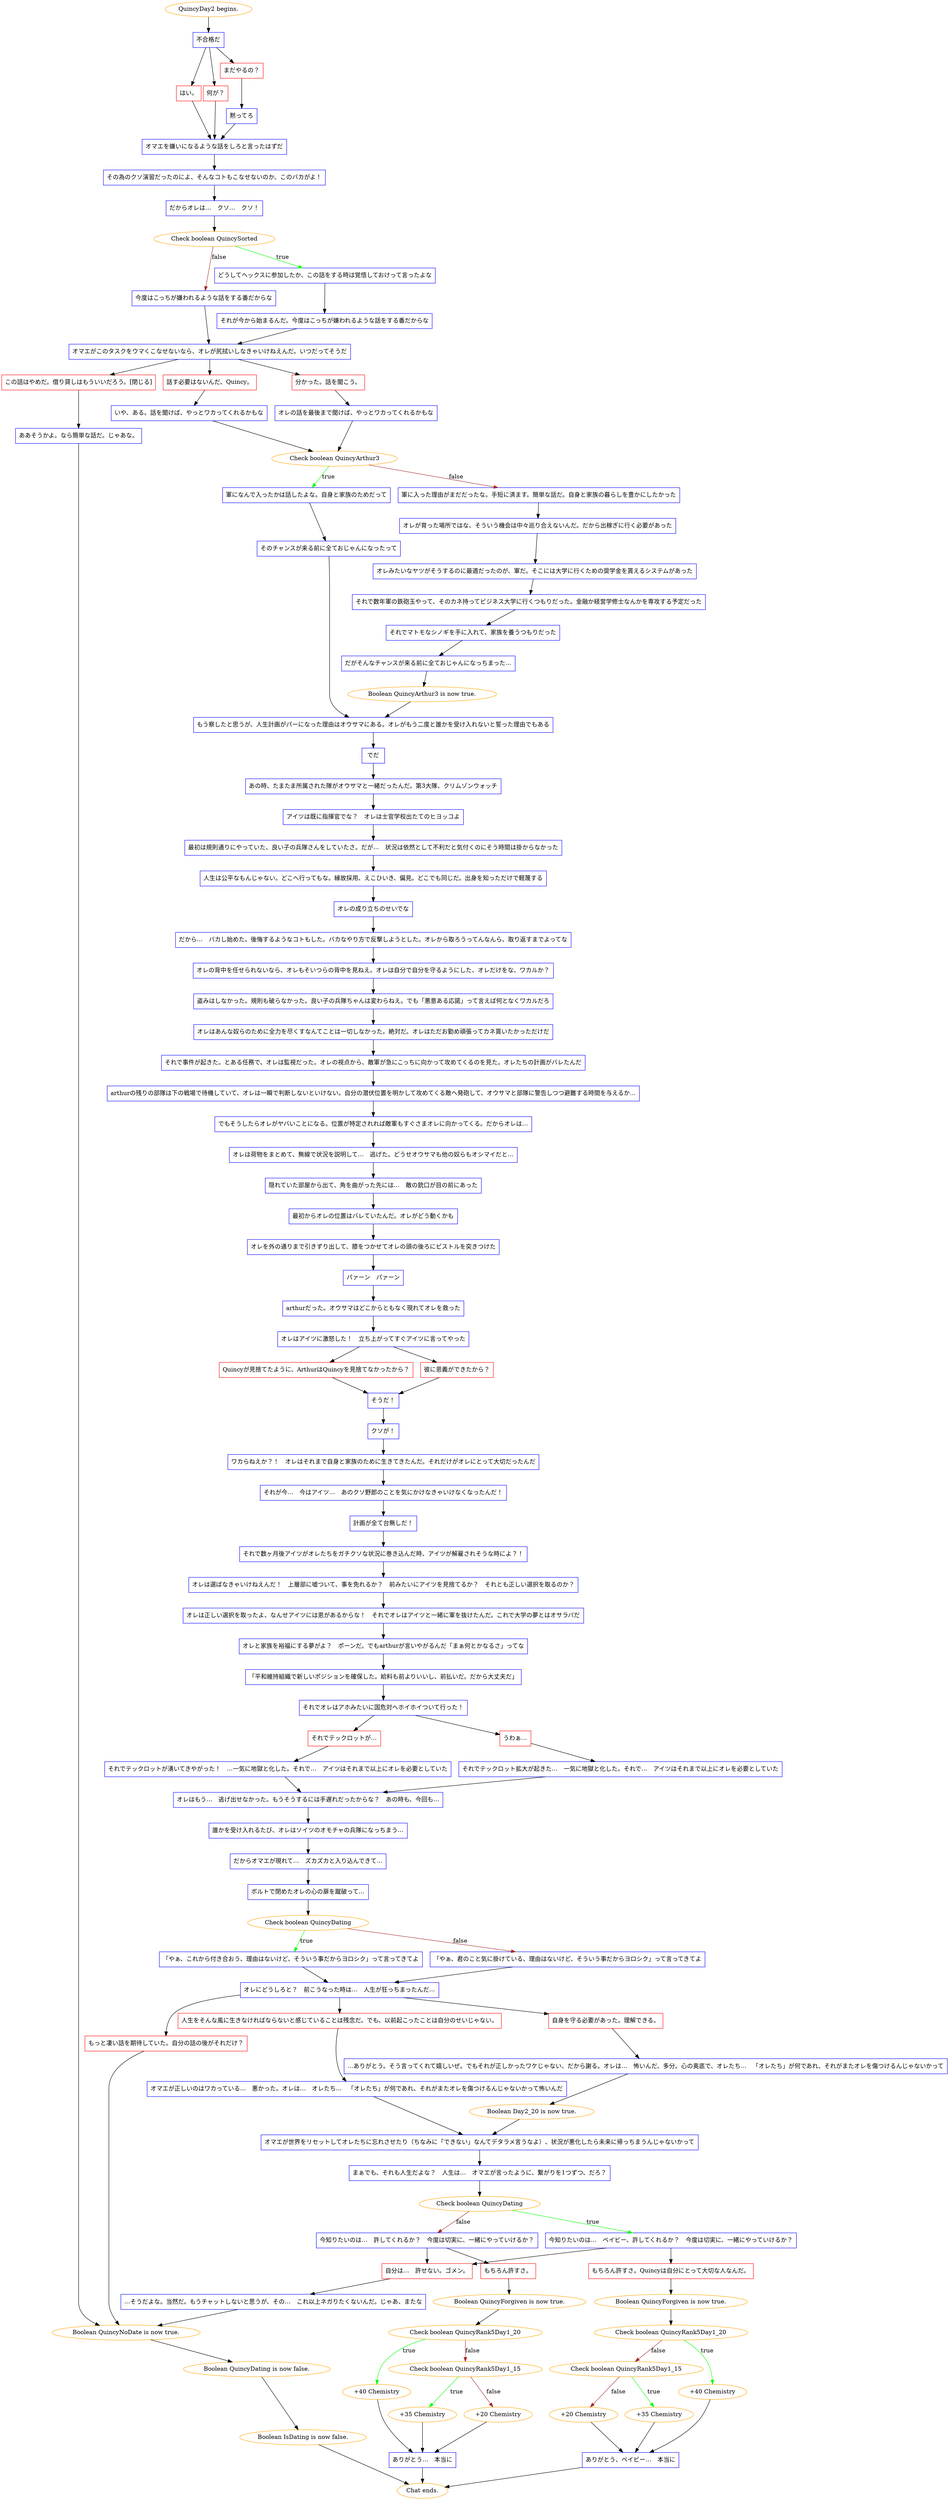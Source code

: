 digraph {
	"QuincyDay2 begins." [color=orange];
		"QuincyDay2 begins." -> j3006196889;
	j3006196889 [label="不合格だ",shape=box,color=blue];
		j3006196889 -> j3698782589;
		j3006196889 -> j2934367653;
		j3006196889 -> j4053106729;
	j3698782589 [label="はい。",shape=box,color=red];
		j3698782589 -> j2679097779;
	j2934367653 [label="何が？",shape=box,color=red];
		j2934367653 -> j2679097779;
	j4053106729 [label="まだやるの？",shape=box,color=red];
		j4053106729 -> j3953259748;
	j2679097779 [label="オマエを嫌いになるような話をしろと言ったはずだ",shape=box,color=blue];
		j2679097779 -> j2997045423;
	j3953259748 [label="黙ってろ",shape=box,color=blue];
		j3953259748 -> j2679097779;
	j2997045423 [label="その為のクソ演習だったのによ、そんなコトもこなせないのか、このバカがよ！",shape=box,color=blue];
		j2997045423 -> j849308697;
	j849308697 [label="だからオレは…　クソ…　クソ！",shape=box,color=blue];
		j849308697 -> j2193849171;
	j2193849171 [label="Check boolean QuincySorted",color=orange];
		j2193849171 -> j3628337234 [label=true,color=green];
		j2193849171 -> j2230284766 [label=false,color=brown];
	j3628337234 [label="どうしてヘックスに参加したか、この話をする時は覚悟しておけって言ったよな",shape=box,color=blue];
		j3628337234 -> j602510216;
	j2230284766 [label="今度はこっちが嫌われるような話をする番だからな",shape=box,color=blue];
		j2230284766 -> j1136133816;
	j602510216 [label="それが今から始まるんだ。今度はこっちが嫌われるような話をする番だからな",shape=box,color=blue];
		j602510216 -> j1136133816;
	j1136133816 [label="オマエがこのタスクをウマくこなせないなら、オレが尻拭いしなきゃいけねえんだ。いつだってそうだ",shape=box,color=blue];
		j1136133816 -> j1963875056;
		j1136133816 -> j3587460523;
		j1136133816 -> j3410478126;
	j1963875056 [label="分かった。話を聞こう。",shape=box,color=red];
		j1963875056 -> j3203029748;
	j3587460523 [label="話す必要はないんだ、Quincy。",shape=box,color=red];
		j3587460523 -> j1362245935;
	j3410478126 [label="この話はやめだ。借り貸しはもういいだろう。[閉じる]",shape=box,color=red];
		j3410478126 -> j41198269;
	j3203029748 [label="オレの話を最後まで聞けば、やっとワカってくれるかもな",shape=box,color=blue];
		j3203029748 -> j217359542;
	j1362245935 [label="いや、ある。話を聞けば、やっとワカってくれるかもな",shape=box,color=blue];
		j1362245935 -> j217359542;
	j41198269 [label="ああそうかよ。なら簡単な話だ。じゃあな。",shape=box,color=blue];
		j41198269 -> j3567260245;
	j217359542 [label="Check boolean QuincyArthur3",color=orange];
		j217359542 -> j2090718184 [label=true,color=green];
		j217359542 -> j1634996474 [label=false,color=brown];
	j3567260245 [label="Boolean QuincyNoDate is now true.",color=orange];
		j3567260245 -> j3990685114;
	j2090718184 [label="軍になんで入ったかは話したよな。自身と家族のためだって",shape=box,color=blue];
		j2090718184 -> j1294306544;
	j1634996474 [label="軍に入った理由がまだだったな。手短に済ます。簡単な話だ。自身と家族の暮らしを豊かにしたかった",shape=box,color=blue];
		j1634996474 -> j1658920034;
	j3990685114 [label="Boolean QuincyDating is now false.",color=orange];
		j3990685114 -> j178902881;
	j1294306544 [label="そのチャンスが来る前に全ておじゃんになったって",shape=box,color=blue];
		j1294306544 -> j3300762059;
	j1658920034 [label="オレが育った場所ではな、そういう機会は中々巡り合えないんだ。だから出稼ぎに行く必要があった",shape=box,color=blue];
		j1658920034 -> j3661157649;
	j178902881 [label="Boolean IsDating is now false.",color=orange];
		j178902881 -> "Chat ends.";
	j3300762059 [label="もう察したと思うが、人生計画がパーになった理由はオウサマにある。オレがもう二度と誰かを受け入れないと誓った理由でもある",shape=box,color=blue];
		j3300762059 -> j2404199510;
	j3661157649 [label="オレみたいなヤツがそうするのに最適だったのが、軍だ。そこには大学に行くための奨学金を貰えるシステムがあった",shape=box,color=blue];
		j3661157649 -> j1643974730;
	"Chat ends." [color=orange];
	j2404199510 [label="でだ",shape=box,color=blue];
		j2404199510 -> j4155969035;
	j1643974730 [label="それで数年軍の鉄砲玉やって、そのカネ持ってビジネス大学に行くつもりだった。金融か経営学修士なんかを専攻する予定だった",shape=box,color=blue];
		j1643974730 -> j728690734;
	j4155969035 [label="あの時、たまたま所属された隊がオウサマと一緒だったんだ。第3大隊、クリムゾンウォッチ",shape=box,color=blue];
		j4155969035 -> j988103158;
	j728690734 [label="それでマトモなシノギを手に入れて、家族を養うつもりだった",shape=box,color=blue];
		j728690734 -> j1014153274;
	j988103158 [label="アイツは既に指揮官でな？　オレは士官学校出たてのヒヨッコよ",shape=box,color=blue];
		j988103158 -> j4217944521;
	j1014153274 [label="だがそんなチャンスが来る前に全ておじゃんになっちまった…",shape=box,color=blue];
		j1014153274 -> j1966020352;
	j4217944521 [label="最初は規則通りにやっていた、良い子の兵隊さんをしていたさ。だが…　状況は依然として不利だと気付くのにそう時間は掛からなかった",shape=box,color=blue];
		j4217944521 -> j740491635;
	j1966020352 [label="Boolean QuincyArthur3 is now true.",color=orange];
		j1966020352 -> j3300762059;
	j740491635 [label="人生は公平なもんじゃない。どこへ行ってもな。縁故採用、えこひいき、偏見。どこでも同じだ。出身を知っただけで軽蔑する",shape=box,color=blue];
		j740491635 -> j3942177074;
	j3942177074 [label="オレの成り立ちのせいでな",shape=box,color=blue];
		j3942177074 -> j1714112441;
	j1714112441 [label="だから…　バカし始めた。後悔するようなコトもした。バカなやり方で反撃しようとした。オレから取ろうってんなんら、取り返すまでよってな",shape=box,color=blue];
		j1714112441 -> j1531896930;
	j1531896930 [label="オレの背中を任せられないなら、オレもそいつらの背中を見ねえ。オレは自分で自分を守るようにした、オレだけをな、ワカルか？",shape=box,color=blue];
		j1531896930 -> j4237759023;
	j4237759023 [label="盗みはしなかった。規則も破らなかった。良い子の兵隊ちゃんは変わらねえ。でも「悪意ある応諾」って言えば何となくワカルだろ",shape=box,color=blue];
		j4237759023 -> j4256186263;
	j4256186263 [label="オレはあんな奴らのために全力を尽くすなんてことは一切しなかった。絶対だ。オレはただお勤め頑張ってカネ貰いたかっただけだ",shape=box,color=blue];
		j4256186263 -> j754307063;
	j754307063 [label="それで事件が起きた。とある任務で、オレは監視だった。オレの視点から、敵軍が急にこっちに向かって攻めてくるのを見た。オレたちの計画がバレたんだ",shape=box,color=blue];
		j754307063 -> j840532650;
	j840532650 [label="arthurの残りの部隊は下の戦場で待機していて、オレは一瞬で判断しないといけない。自分の潜伏位置を明かして攻めてくる敵へ発砲して、オウサマと部隊に警告しつつ避難する時間を与えるか…",shape=box,color=blue];
		j840532650 -> j2429818874;
	j2429818874 [label="でもそうしたらオレがヤバいことになる。位置が特定されれば敵軍もすぐさまオレに向かってくる。だからオレは…",shape=box,color=blue];
		j2429818874 -> j793333521;
	j793333521 [label="オレは荷物をまとめて、無線で状況を説明して…　逃げた。どうせオウサマも他の奴らもオシマイだと…",shape=box,color=blue];
		j793333521 -> j1181710218;
	j1181710218 [label="隠れていた部屋から出て、角を曲がった先には…　敵の銃口が目の前にあった",shape=box,color=blue];
		j1181710218 -> j503504512;
	j503504512 [label="最初からオレの位置はバレていたんだ。オレがどう動くかも",shape=box,color=blue];
		j503504512 -> j2065643672;
	j2065643672 [label="オレを外の通りまで引きずり出して、膝をつかせてオレの頭の後ろにピストルを突きつけた",shape=box,color=blue];
		j2065643672 -> j24243328;
	j24243328 [label="パァーン　パァーン",shape=box,color=blue];
		j24243328 -> j530579494;
	j530579494 [label="arthurだった。オウサマはどこからともなく現れてオレを救った",shape=box,color=blue];
		j530579494 -> j133818508;
	j133818508 [label="オレはアイツに激怒した！　立ち上がってすぐアイツに言ってやった",shape=box,color=blue];
		j133818508 -> j2145322985;
		j133818508 -> j2550755361;
	j2145322985 [label="Quincyが見捨てたように、ArthurはQuincyを見捨てなかったから？",shape=box,color=red];
		j2145322985 -> j2575128067;
	j2550755361 [label="彼に恩義ができたから？",shape=box,color=red];
		j2550755361 -> j2575128067;
	j2575128067 [label="そうだ！",shape=box,color=blue];
		j2575128067 -> j983670877;
	j983670877 [label="クソが！",shape=box,color=blue];
		j983670877 -> j1217357763;
	j1217357763 [label="ワカらねえか？！　オレはそれまで自身と家族のために生きてきたんだ。それだけがオレにとって大切だったんだ",shape=box,color=blue];
		j1217357763 -> j3947195585;
	j3947195585 [label="それが今…　今はアイツ…　あのクソ野郎のことを気にかけなきゃいけなくなったんだ！",shape=box,color=blue];
		j3947195585 -> j3782191354;
	j3782191354 [label="計画が全て台無しだ！",shape=box,color=blue];
		j3782191354 -> j3390117360;
	j3390117360 [label="それで数ヶ月後アイツがオレたちをガチクソな状況に巻き込んだ時、アイツが解雇されそうな時によ？！",shape=box,color=blue];
		j3390117360 -> j272689637;
	j272689637 [label="オレは選ばなきゃいけねえんだ！　上層部に嘘ついて、事を免れるか？　前みたいにアイツを見捨てるか？　それとも正しい選択を取るのか？",shape=box,color=blue];
		j272689637 -> j234981824;
	j234981824 [label="オレは正しい選択を取ったよ、なんせアイツには恩があるからな！　それでオレはアイツと一緒に軍を抜けたんだ。これで大学の夢とはオサラバだ",shape=box,color=blue];
		j234981824 -> j3913112301;
	j3913112301 [label="オレと家族を裕福にする夢がよ？　ポーンだ。でもarthurが言いやがるんだ「まぁ何とかなるさ」ってな",shape=box,color=blue];
		j3913112301 -> j1922287232;
	j1922287232 [label="「平和維持組織で新しいポジションを確保した。給料も前よりいいし、前払いだ。だから大丈夫だ」",shape=box,color=blue];
		j1922287232 -> j3391680005;
	j3391680005 [label="それでオレはアホみたいに国危対へホイホイついて行った！",shape=box,color=blue];
		j3391680005 -> j2697020485;
		j3391680005 -> j3423218959;
	j2697020485 [label="それでテックロットが…",shape=box,color=red];
		j2697020485 -> j967900049;
	j3423218959 [label="うわぁ…",shape=box,color=red];
		j3423218959 -> j1601543874;
	j967900049 [label="それでテックロットが湧いてきやがった！　…一気に地獄と化した。それで…　アイツはそれまで以上にオレを必要としていた",shape=box,color=blue];
		j967900049 -> j839190352;
	j1601543874 [label="それでテックロット拡大が起きた…　一気に地獄と化した。それで…　アイツはそれまで以上にオレを必要としていた",shape=box,color=blue];
		j1601543874 -> j839190352;
	j839190352 [label="オレはもう…　逃げ出せなかった。もうそうするには手遅れだったからな？　あの時も、今回も…",shape=box,color=blue];
		j839190352 -> j1035794728;
	j1035794728 [label="誰かを受け入れるたび、オレはソイツのオモチャの兵隊になっちまう…",shape=box,color=blue];
		j1035794728 -> j710590733;
	j710590733 [label="だからオマエが現れて…　ズカズカと入り込んできて…",shape=box,color=blue];
		j710590733 -> j3660291131;
	j3660291131 [label="ボルトで閉めたオレの心の扉を蹴破って…",shape=box,color=blue];
		j3660291131 -> j3896065295;
	j3896065295 [label="Check boolean QuincyDating",color=orange];
		j3896065295 -> j2497291595 [label=true,color=green];
		j3896065295 -> j25541463 [label=false,color=brown];
	j2497291595 [label="「やぁ、これから付き合おう、理由はないけど、そういう事だからヨロシク」って言ってきてよ",shape=box,color=blue];
		j2497291595 -> j294897635;
	j25541463 [label="「やぁ、君のこと気に掛けている、理由はないけど、そういう事だからヨロシク」って言ってきてよ",shape=box,color=blue];
		j25541463 -> j294897635;
	j294897635 [label="オレにどうしろと？　前こうなった時は…　人生が狂っちまったんだ…",shape=box,color=blue];
		j294897635 -> j839608146;
		j294897635 -> j2513864092;
		j294897635 -> j1018591510;
	j839608146 [label="人生をそんな風に生きなければならないと感じていることは残念だ。でも、以前起こったことは自分のせいじゃない。",shape=box,color=red];
		j839608146 -> j1703997098;
	j2513864092 [label="自身を守る必要があった。理解できる。",shape=box,color=red];
		j2513864092 -> j2987091196;
	j1018591510 [label="もっと凄い話を期待していた。自分の話の後がそれだけ？",shape=box,color=red];
		j1018591510 -> j3567260245;
	j1703997098 [label="オマエが正しいのはワカっている…　悪かった。オレは…　オレたち…　「オレたち」が何であれ、それがまたオレを傷つけるんじゃないかって怖いんだ",shape=box,color=blue];
		j1703997098 -> j2106718654;
	j2987091196 [label="…ありがとう。そう言ってくれて嬉しいぜ。でもそれが正しかったワケじゃない、だから謝る。オレは…　怖いんだ、多分。心の奥底で、オレたち…　「オレたち」が何であれ、それがまたオレを傷つけるんじゃないかって",shape=box,color=blue];
		j2987091196 -> j869843429;
	j2106718654 [label="オマエが世界をリセットしてオレたちに忘れさせたり（ちなみに「できない」なんてデタラメ言うなよ）、状況が悪化したら未来に帰っちまうんじゃないかって",shape=box,color=blue];
		j2106718654 -> j2907182913;
	j869843429 [label="Boolean Day2_20 is now true.",color=orange];
		j869843429 -> j2106718654;
	j2907182913 [label="まぁでも、それも人生だよな？　人生は…　オマエが言ったように、繋がりを1つずつ、だろ？",shape=box,color=blue];
		j2907182913 -> j1761599365;
	j1761599365 [label="Check boolean QuincyDating",color=orange];
		j1761599365 -> j3554633496 [label=true,color=green];
		j1761599365 -> j1960694721 [label=false,color=brown];
	j3554633496 [label="今知りたいのは…　ベイビー、許してくれるか？　今度は切実に、一緒にやっていけるか？",shape=box,color=blue];
		j3554633496 -> j1705604586;
		j3554633496 -> j2533615380;
	j1960694721 [label="今知りたいのは…　許してくれるか？　今度は切実に、一緒にやっていけるか？",shape=box,color=blue];
		j1960694721 -> j861932228;
		j1960694721 -> j2533615380;
	j1705604586 [label="もちろん許すさ。Quincyは自分にとって大切な人なんだ。",shape=box,color=red];
		j1705604586 -> j2050425405;
	j2533615380 [label="自分は…　許せない。ゴメン。",shape=box,color=red];
		j2533615380 -> j2463575600;
	j861932228 [label="もちろん許すさ。",shape=box,color=red];
		j861932228 -> j4228402386;
	j2050425405 [label="Boolean QuincyForgiven is now true.",color=orange];
		j2050425405 -> j2323138538;
	j2463575600 [label="…そうだよな。当然だ。もうチャットしないと思うが、その…　これ以上ネガりたくないんだ。じゃあ、またな",shape=box,color=blue];
		j2463575600 -> j3567260245;
	j4228402386 [label="Boolean QuincyForgiven is now true.",color=orange];
		j4228402386 -> j2247006792;
	j2323138538 [label="Check boolean QuincyRank5Day1_20",color=orange];
		j2323138538 -> j1798728921 [label=true,color=green];
		j2323138538 -> j1605069734 [label=false,color=brown];
	j2247006792 [label="Check boolean QuincyRank5Day1_20",color=orange];
		j2247006792 -> j1104091811 [label=true,color=green];
		j2247006792 -> j2464610710 [label=false,color=brown];
	j1798728921 [label="+40 Chemistry",color=orange];
		j1798728921 -> j351559061;
	j1605069734 [label="Check boolean QuincyRank5Day1_15",color=orange];
		j1605069734 -> j3559665308 [label=true,color=green];
		j1605069734 -> j1234272123 [label=false,color=brown];
	j1104091811 [label="+40 Chemistry",color=orange];
		j1104091811 -> j2272720948;
	j2464610710 [label="Check boolean QuincyRank5Day1_15",color=orange];
		j2464610710 -> j3279764489 [label=true,color=green];
		j2464610710 -> j1593964251 [label=false,color=brown];
	j351559061 [label="ありがとう、ベイビー…　本当に",shape=box,color=blue];
		j351559061 -> "Chat ends.";
	j3559665308 [label="+35 Chemistry",color=orange];
		j3559665308 -> j351559061;
	j1234272123 [label="+20 Chemistry",color=orange];
		j1234272123 -> j351559061;
	j2272720948 [label="ありがとう…　本当に",shape=box,color=blue];
		j2272720948 -> "Chat ends.";
	j3279764489 [label="+35 Chemistry",color=orange];
		j3279764489 -> j2272720948;
	j1593964251 [label="+20 Chemistry",color=orange];
		j1593964251 -> j2272720948;
}